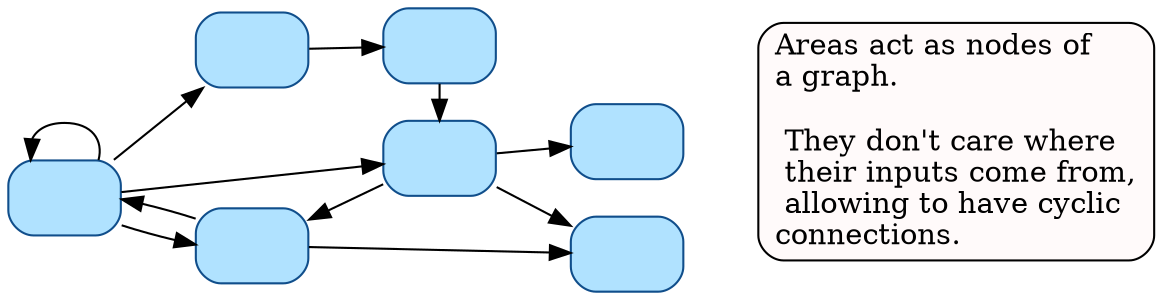 digraph pipeline_overview {
    bgcolor=invis
    rankdir=LR
    node [shape=box label="" style="filled,rounded" fillcolor=lightskyblue1 color=dodgerblue4] area1 area2 area3 area4 area5 area6 area7
    area1 -> area1 [dir=back]
    area1 -> {area2 area3 area4}
    area2 -> area5
    area3 -> {area4 area6 area7}
    area4 -> {area1 area6}
    area5 -> area3
    {rank=same area2 area4}
    {rank=same area5 area3}
    description [shape=record color=black style="rounded,filled" fillcolor=snow label="
        Areas act as nodes of\la graph.\l\l
        They don't care where\l
        their inputs come from,\l
        allowing to have cyclic\lconnections.\l"]
    area7 -> description [style=invis]
}
